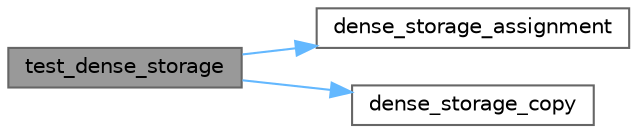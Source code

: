 digraph "test_dense_storage"
{
 // LATEX_PDF_SIZE
  bgcolor="transparent";
  edge [fontname=Helvetica,fontsize=10,labelfontname=Helvetica,labelfontsize=10];
  node [fontname=Helvetica,fontsize=10,shape=box,height=0.2,width=0.4];
  rankdir="LR";
  Node1 [id="Node000001",label="test_dense_storage",height=0.2,width=0.4,color="gray40", fillcolor="grey60", style="filled", fontcolor="black",tooltip=" "];
  Node1 -> Node2 [id="edge1_Node000001_Node000002",color="steelblue1",style="solid",tooltip=" "];
  Node2 [id="Node000002",label="dense_storage_assignment",height=0.2,width=0.4,color="grey40", fillcolor="white", style="filled",URL="$dense__storage_8cpp.html#ad277a3b5f5cf9f1f571e4565f4cc747a",tooltip=" "];
  Node1 -> Node3 [id="edge2_Node000001_Node000003",color="steelblue1",style="solid",tooltip=" "];
  Node3 [id="Node000003",label="dense_storage_copy",height=0.2,width=0.4,color="grey40", fillcolor="white", style="filled",URL="$dense__storage_8cpp.html#ab9b7cd24b6bd67815726ce76666b6c10",tooltip=" "];
}
